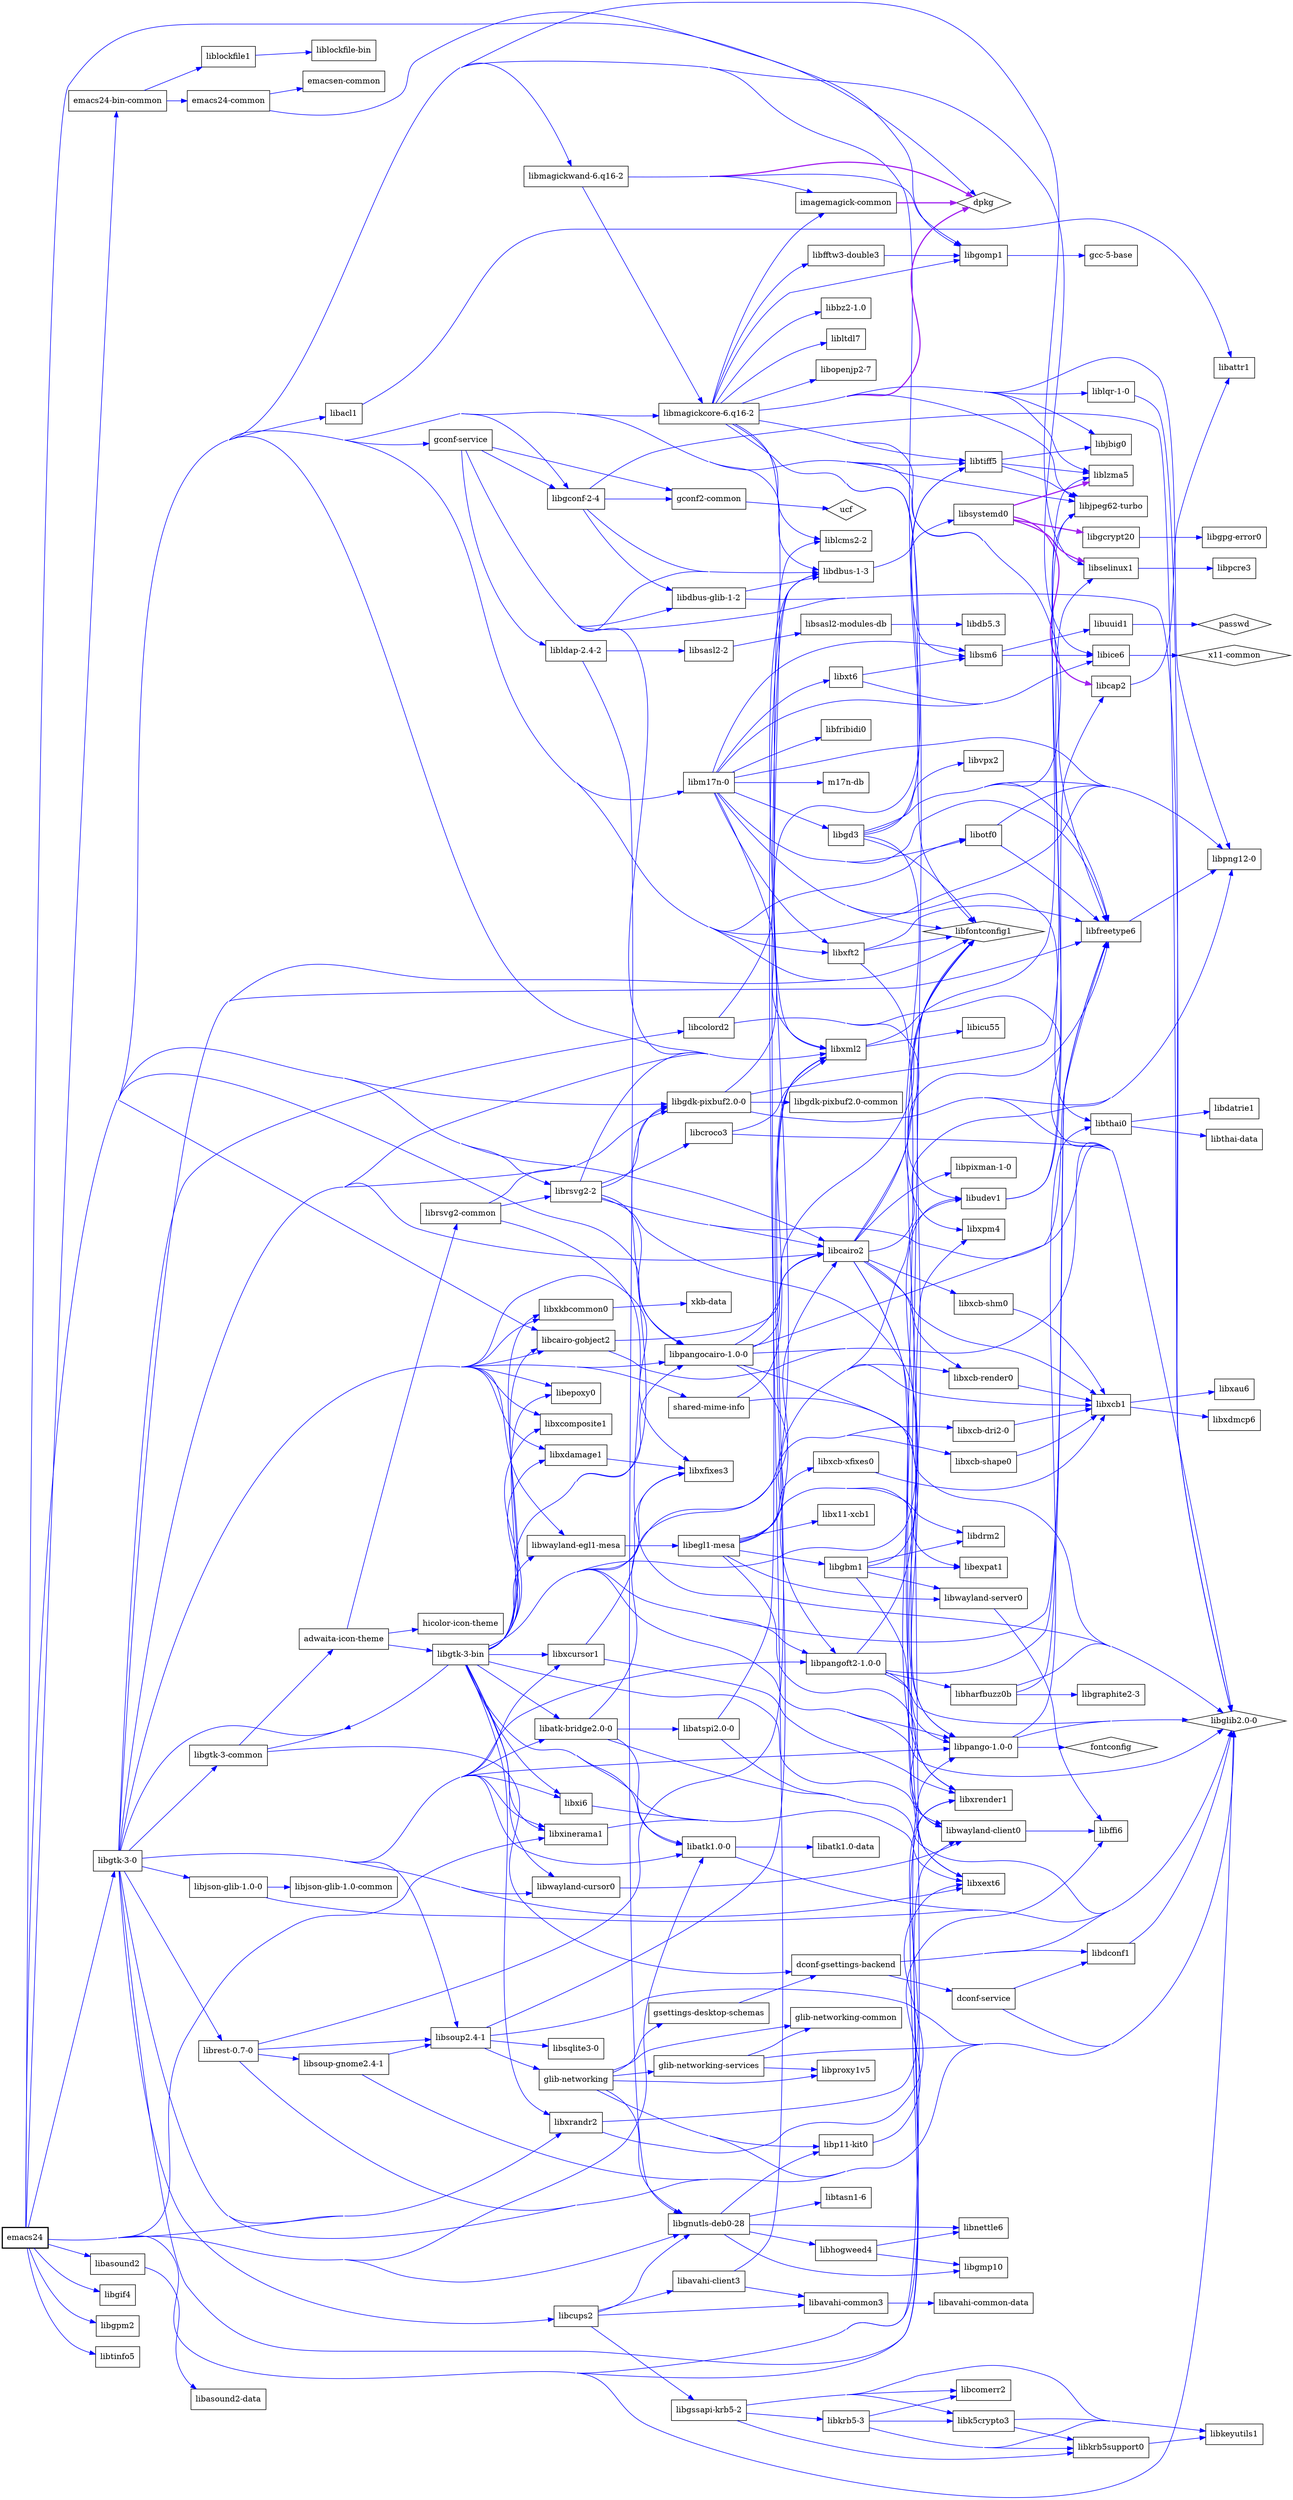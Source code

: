 digraph "emacs24" {
	rankdir=LR;
	concentrate=true;
	node [shape=box];
	"emacs24" -> "emacs24-bin-common" [color=blue];
	"emacs24-bin-common" -> "emacs24-common" [color=blue];
	"emacs24-common" -> "emacsen-common" [color=blue];
	"emacs24-common" -> "dpkg" [color=blue];
	"emacs24-bin-common" -> "liblockfile1" [color=blue];
	"liblockfile1" -> "liblockfile-bin" [color=blue];
	"emacs24" -> "gconf-service" [color=blue];
	"gconf-service" -> "libdbus-1-3" [color=blue];
	"libdbus-1-3" -> "libsystemd0" [color=blue];
	"libsystemd0" -> "libcap2" [color=purple,style=bold];
	"libcap2" -> "libattr1" [color=blue];
	"libsystemd0" -> "libgcrypt20" [color=purple,style=bold];
	"libgcrypt20" -> "libgpg-error0" [color=blue];
	"libsystemd0" -> "liblzma5" [color=purple,style=bold];
	"libsystemd0" -> "libselinux1" [color=purple,style=bold];
	"libselinux1" -> "libpcre3" [color=blue];
	"gconf-service" -> "libdbus-glib-1-2" [color=blue];
	"libdbus-glib-1-2" -> "libdbus-1-3" [color=blue];
	"libdbus-glib-1-2" -> "libglib2.0-0" [color=blue];
	"gconf-service" -> "libgconf-2-4" [color=blue];
	"libgconf-2-4" -> "libdbus-1-3" [color=blue];
	"libgconf-2-4" -> "libdbus-glib-1-2" [color=blue];
	"libgconf-2-4" -> "libglib2.0-0" [color=blue];
	"libgconf-2-4" -> "gconf2-common" [color=blue];
	"gconf2-common" -> "ucf" [color=blue];
	"gconf-service" -> "libglib2.0-0" [color=blue];
	"gconf-service" -> "libldap-2.4-2" [color=blue];
	"libldap-2.4-2" -> "libgnutls-deb0-28" [color=blue];
	"libgnutls-deb0-28" -> "libgmp10" [color=blue];
	"libgnutls-deb0-28" -> "libhogweed4" [color=blue];
	"libhogweed4" -> "libgmp10" [color=blue];
	"libhogweed4" -> "libnettle6" [color=blue];
	"libgnutls-deb0-28" -> "libnettle6" [color=blue];
	"libgnutls-deb0-28" -> "libp11-kit0" [color=blue];
	"libp11-kit0" -> "libffi6" [color=blue];
	"libgnutls-deb0-28" -> "libtasn1-6" [color=blue];
	"libldap-2.4-2" -> "libsasl2-2" [color=blue];
	"libsasl2-2" -> "libsasl2-modules-db" [color=blue];
	"libsasl2-modules-db" -> "libdb5.3" [color=blue];
	"gconf-service" -> "libxml2" [color=blue];
	"libxml2" -> "libicu55" [color=blue];
	"libxml2" -> "liblzma5" [color=blue];
	"gconf-service" -> "gconf2-common" [color=blue];
	"emacs24" -> "libacl1" [color=blue];
	"libacl1" -> "libattr1" [color=blue];
	"emacs24" -> "libasound2" [color=blue];
	"libasound2" -> "libasound2-data" [color=blue];
	"emacs24" -> "libatk1.0-0" [color=blue];
	"libatk1.0-0" -> "libglib2.0-0" [color=blue];
	"libatk1.0-0" -> "libatk1.0-data" [color=blue];
	"emacs24" -> "libcairo-gobject2" [color=blue];
	"libcairo-gobject2" -> "libcairo2" [color=blue];
	"libcairo2" -> "libfontconfig1" [color=blue];
	"libcairo2" -> "libfreetype6" [color=blue];
	"libfreetype6" -> "libpng12-0" [color=blue];
	"libcairo2" -> "libpixman-1-0" [color=blue];
	"libcairo2" -> "libpng12-0" [color=blue];
	"libcairo2" -> "libxcb-render0" [color=blue];
	"libxcb-render0" -> "libxcb1" [color=blue];
	"libxcb1" -> "libxau6" [color=blue];
	"libxcb1" -> "libxdmcp6" [color=blue];
	"libcairo2" -> "libxcb-shm0" [color=blue];
	"libxcb-shm0" -> "libxcb1" [color=blue];
	"libcairo2" -> "libxcb1" [color=blue];
	"libcairo2" -> "libxext6" [color=blue];
	"libcairo2" -> "libxrender1" [color=blue];
	"libcairo-gobject2" -> "libglib2.0-0" [color=blue];
	"emacs24" -> "libcairo2" [color=blue];
	"emacs24" -> "libdbus-1-3" [color=blue];
	"emacs24" -> "libfontconfig1" [color=blue];
	"emacs24" -> "libfreetype6" [color=blue];
	"emacs24" -> "libgconf-2-4" [color=blue];
	"emacs24" -> "libgdk-pixbuf2.0-0" [color=blue];
	"libgdk-pixbuf2.0-0" -> "libglib2.0-0" [color=blue];
	"libgdk-pixbuf2.0-0" -> "libjpeg62-turbo" [color=blue];
	"libgdk-pixbuf2.0-0" -> "libpng12-0" [color=blue];
	"libgdk-pixbuf2.0-0" -> "libtiff5" [color=blue];
	"libtiff5" -> "libjbig0" [color=blue];
	"libtiff5" -> "libjpeg62-turbo" [color=blue];
	"libtiff5" -> "liblzma5" [color=blue];
	"libgdk-pixbuf2.0-0" -> "libgdk-pixbuf2.0-common" [color=blue];
	"emacs24" -> "libgif4" [color=blue];
	"emacs24" -> "libglib2.0-0" [color=blue];
	"emacs24" -> "libgnutls-deb0-28" [color=blue];
	"emacs24" -> "libgomp1" [color=blue];
	"libgomp1" -> "gcc-5-base" [color=blue];
	"emacs24" -> "libgpm2" [color=blue];
	"emacs24" -> "libgtk-3-0" [color=blue];
	"libgtk-3-0" -> "libgtk-3-common" [color=blue];
	"libgtk-3-common" -> "dconf-gsettings-backend" [color=blue];
	"dconf-gsettings-backend" -> "libglib2.0-0" [color=blue];
	"dconf-gsettings-backend" -> "dconf-service" [color=blue];
	"dconf-service" -> "libglib2.0-0" [color=blue];
	"dconf-service" -> "libdconf1" [color=blue];
	"libdconf1" -> "libglib2.0-0" [color=blue];
	"dconf-gsettings-backend" -> "dconf-service" [color=blue];
	"dconf-gsettings-backend" -> "libdconf1" [color=blue];
	"libgtk-3-common" -> "adwaita-icon-theme" [color=blue];
	"adwaita-icon-theme" -> "hicolor-icon-theme" [color=blue];
	"adwaita-icon-theme" -> "libgtk-3-bin" [color=blue];
	"libgtk-3-bin" -> "libatk-bridge2.0-0" [color=blue];
	"libatk-bridge2.0-0" -> "libatk1.0-0" [color=blue];
	"libatk-bridge2.0-0" -> "libatspi2.0-0" [color=blue];
	"libatspi2.0-0" -> "libdbus-1-3" [color=blue];
	"libatspi2.0-0" -> "libglib2.0-0" [color=blue];
	"libatk-bridge2.0-0" -> "libdbus-1-3" [color=blue];
	"libatk-bridge2.0-0" -> "libglib2.0-0" [color=blue];
	"libgtk-3-bin" -> "libatk1.0-0" [color=blue];
	"libgtk-3-bin" -> "libcairo-gobject2" [color=blue];
	"libgtk-3-bin" -> "libcairo2" [color=blue];
	"libgtk-3-bin" -> "libepoxy0" [color=blue];
	"libgtk-3-bin" -> "libfontconfig1" [color=blue];
	"libgtk-3-bin" -> "libfreetype6" [color=blue];
	"libgtk-3-bin" -> "libgdk-pixbuf2.0-0" [color=blue];
	"libgtk-3-bin" -> "libglib2.0-0" [color=blue];
	"libgtk-3-bin" -> "libgtk-3-0" [color=blue];
	"libgtk-3-bin" -> "libpango-1.0-0" [color=blue];
	"libpango-1.0-0" -> "fontconfig" [color=blue];
	"libpango-1.0-0" -> "libglib2.0-0" [color=blue];
	"libpango-1.0-0" -> "libthai0" [color=blue];
	"libthai0" -> "libthai-data" [color=blue];
	"libthai0" -> "libdatrie1" [color=blue];
	"libgtk-3-bin" -> "libpangocairo-1.0-0" [color=blue];
	"libpangocairo-1.0-0" -> "libcairo2" [color=blue];
	"libpangocairo-1.0-0" -> "libfontconfig1" [color=blue];
	"libpangocairo-1.0-0" -> "libfreetype6" [color=blue];
	"libpangocairo-1.0-0" -> "libglib2.0-0" [color=blue];
	"libpangocairo-1.0-0" -> "libpango-1.0-0" [color=blue];
	"libpangocairo-1.0-0" -> "libpangoft2-1.0-0" [color=blue];
	"libpangoft2-1.0-0" -> "libfontconfig1" [color=blue];
	"libpangoft2-1.0-0" -> "libfreetype6" [color=blue];
	"libpangoft2-1.0-0" -> "libglib2.0-0" [color=blue];
	"libpangoft2-1.0-0" -> "libharfbuzz0b" [color=blue];
	"libharfbuzz0b" -> "libfreetype6" [color=blue];
	"libharfbuzz0b" -> "libglib2.0-0" [color=blue];
	"libharfbuzz0b" -> "libgraphite2-3" [color=blue];
	"libpangoft2-1.0-0" -> "libpango-1.0-0" [color=blue];
	"libgtk-3-bin" -> "libpangoft2-1.0-0" [color=blue];
	"libgtk-3-bin" -> "libwayland-client0" [color=blue];
	"libwayland-client0" -> "libffi6" [color=blue];
	"libgtk-3-bin" -> "libwayland-cursor0" [color=blue];
	"libwayland-cursor0" -> "libwayland-client0" [color=blue];
	"libgtk-3-bin" -> "libwayland-egl1-mesa" [color=blue];
	"libwayland-egl1-mesa" -> "libegl1-mesa" [color=blue];
	"libegl1-mesa" -> "libdrm2" [color=blue];
	"libegl1-mesa" -> "libexpat1" [color=blue];
	"libegl1-mesa" -> "libgbm1" [color=blue];
	"libgbm1" -> "libdrm2" [color=blue];
	"libgbm1" -> "libexpat1" [color=blue];
	"libgbm1" -> "libwayland-client0" [color=blue];
	"libgbm1" -> "libwayland-server0" [color=blue];
	"libwayland-server0" -> "libffi6" [color=blue];
	"libgbm1" -> "libudev1" [color=blue];
	"libudev1" -> "libcap2" [color=blue];
	"libudev1" -> "libselinux1" [color=blue];
	"libegl1-mesa" -> "libwayland-client0" [color=blue];
	"libegl1-mesa" -> "libwayland-server0" [color=blue];
	"libegl1-mesa" -> "libx11-xcb1" [color=blue];
	"libegl1-mesa" -> "libxcb-dri2-0" [color=blue];
	"libxcb-dri2-0" -> "libxcb1" [color=blue];
	"libegl1-mesa" -> "libxcb-render0" [color=blue];
	"libegl1-mesa" -> "libxcb-shape0" [color=blue];
	"libxcb-shape0" -> "libxcb1" [color=blue];
	"libegl1-mesa" -> "libxcb-xfixes0" [color=blue];
	"libxcb-xfixes0" -> "libxcb1" [color=blue];
	"libegl1-mesa" -> "libxcb1" [color=blue];
	"libegl1-mesa" -> "libudev1" [color=blue];
	"libgtk-3-bin" -> "libxcomposite1" [color=blue];
	"libgtk-3-bin" -> "libxcursor1" [color=blue];
	"libxcursor1" -> "libxfixes3" [color=blue];
	"libxcursor1" -> "libxrender1" [color=blue];
	"libgtk-3-bin" -> "libxdamage1" [color=blue];
	"libxdamage1" -> "libxfixes3" [color=blue];
	"libgtk-3-bin" -> "libxext6" [color=blue];
	"libgtk-3-bin" -> "libxfixes3" [color=blue];
	"libgtk-3-bin" -> "libxi6" [color=blue];
	"libxi6" -> "libxext6" [color=blue];
	"libgtk-3-bin" -> "libxinerama1" [color=blue];
	"libxinerama1" -> "libxext6" [color=blue];
	"libgtk-3-bin" -> "libxkbcommon0" [color=blue];
	"libxkbcommon0" -> "xkb-data" [color=blue];
	"libgtk-3-bin" -> "libxrandr2" [color=blue];
	"libxrandr2" -> "libxext6" [color=blue];
	"libxrandr2" -> "libxrender1" [color=blue];
	"libgtk-3-bin" -> "libgtk-3-common" [color=blue];
	"adwaita-icon-theme" -> "librsvg2-common" [color=blue];
	"librsvg2-common" -> "libgdk-pixbuf2.0-0" [color=blue];
	"librsvg2-common" -> "libglib2.0-0" [color=blue];
	"librsvg2-common" -> "librsvg2-2" [color=blue];
	"librsvg2-2" -> "libcairo2" [color=blue];
	"librsvg2-2" -> "libcroco3" [color=blue];
	"libcroco3" -> "libglib2.0-0" [color=blue];
	"libcroco3" -> "libxml2" [color=blue];
	"librsvg2-2" -> "libgdk-pixbuf2.0-0" [color=blue];
	"librsvg2-2" -> "libglib2.0-0" [color=blue];
	"librsvg2-2" -> "libpango-1.0-0" [color=blue];
	"librsvg2-2" -> "libpangocairo-1.0-0" [color=blue];
	"librsvg2-2" -> "libxml2" [color=blue];
	"libgtk-3-0" -> "libatk-bridge2.0-0" [color=blue];
	"libgtk-3-0" -> "libatk1.0-0" [color=blue];
	"libgtk-3-0" -> "libcairo-gobject2" [color=blue];
	"libgtk-3-0" -> "libcairo2" [color=blue];
	"libgtk-3-0" -> "libcolord2" [color=blue];
	"libcolord2" -> "libglib2.0-0" [color=blue];
	"libcolord2" -> "liblcms2-2" [color=blue];
	"libcolord2" -> "libudev1" [color=blue];
	"libgtk-3-0" -> "libcups2" [color=blue];
	"libcups2" -> "libavahi-client3" [color=blue];
	"libavahi-client3" -> "libavahi-common3" [color=blue];
	"libavahi-common3" -> "libavahi-common-data" [color=blue];
	"libavahi-client3" -> "libdbus-1-3" [color=blue];
	"libcups2" -> "libavahi-common3" [color=blue];
	"libcups2" -> "libgnutls-deb0-28" [color=blue];
	"libcups2" -> "libgssapi-krb5-2" [color=blue];
	"libgssapi-krb5-2" -> "libcomerr2" [color=blue];
	"libgssapi-krb5-2" -> "libk5crypto3" [color=blue];
	"libk5crypto3" -> "libkeyutils1" [color=blue];
	"libk5crypto3" -> "libkrb5support0" [color=blue];
	"libkrb5support0" -> "libkeyutils1" [color=blue];
	"libgssapi-krb5-2" -> "libkeyutils1" [color=blue];
	"libgssapi-krb5-2" -> "libkrb5-3" [color=blue];
	"libkrb5-3" -> "libcomerr2" [color=blue];
	"libkrb5-3" -> "libk5crypto3" [color=blue];
	"libkrb5-3" -> "libkeyutils1" [color=blue];
	"libkrb5-3" -> "libkrb5support0" [color=blue];
	"libgssapi-krb5-2" -> "libkrb5support0" [color=blue];
	"libgtk-3-0" -> "libepoxy0" [color=blue];
	"libgtk-3-0" -> "libfontconfig1" [color=blue];
	"libgtk-3-0" -> "libfreetype6" [color=blue];
	"libgtk-3-0" -> "libgdk-pixbuf2.0-0" [color=blue];
	"libgtk-3-0" -> "libglib2.0-0" [color=blue];
	"libgtk-3-0" -> "libjson-glib-1.0-0" [color=blue];
	"libjson-glib-1.0-0" -> "libglib2.0-0" [color=blue];
	"libjson-glib-1.0-0" -> "libjson-glib-1.0-common" [color=blue];
	"libgtk-3-0" -> "libpango-1.0-0" [color=blue];
	"libgtk-3-0" -> "libpangocairo-1.0-0" [color=blue];
	"libgtk-3-0" -> "libpangoft2-1.0-0" [color=blue];
	"libgtk-3-0" -> "librest-0.7-0" [color=blue];
	"librest-0.7-0" -> "libglib2.0-0" [color=blue];
	"librest-0.7-0" -> "libsoup-gnome2.4-1" [color=blue];
	"libsoup-gnome2.4-1" -> "libglib2.0-0" [color=blue];
	"libsoup-gnome2.4-1" -> "libsoup2.4-1" [color=blue];
	"libsoup2.4-1" -> "libglib2.0-0" [color=blue];
	"libsoup2.4-1" -> "libsqlite3-0" [color=blue];
	"libsoup2.4-1" -> "libxml2" [color=blue];
	"libsoup2.4-1" -> "glib-networking" [color=blue];
	"glib-networking" -> "libglib2.0-0" [color=blue];
	"glib-networking" -> "libgnutls-deb0-28" [color=blue];
	"glib-networking" -> "libp11-kit0" [color=blue];
	"glib-networking" -> "libproxy1v5" [color=blue];
	"glib-networking" -> "glib-networking-services" [color=blue];
	"glib-networking-services" -> "libglib2.0-0" [color=blue];
	"glib-networking-services" -> "libproxy1v5" [color=blue];
	"glib-networking-services" -> "glib-networking-common" [color=blue];
	"glib-networking" -> "glib-networking-services" [color=blue];
	"glib-networking" -> "glib-networking-common" [color=blue];
	"glib-networking" -> "gsettings-desktop-schemas" [color=blue];
	"gsettings-desktop-schemas" -> "dconf-gsettings-backend" [color=blue];
	"librest-0.7-0" -> "libsoup2.4-1" [color=blue];
	"librest-0.7-0" -> "libxml2" [color=blue];
	"libgtk-3-0" -> "libsoup2.4-1" [color=blue];
	"libgtk-3-0" -> "libwayland-client0" [color=blue];
	"libgtk-3-0" -> "libwayland-cursor0" [color=blue];
	"libgtk-3-0" -> "libwayland-egl1-mesa" [color=blue];
	"libgtk-3-0" -> "libxcomposite1" [color=blue];
	"libgtk-3-0" -> "libxcursor1" [color=blue];
	"libgtk-3-0" -> "libxdamage1" [color=blue];
	"libgtk-3-0" -> "libxext6" [color=blue];
	"libgtk-3-0" -> "libxfixes3" [color=blue];
	"libgtk-3-0" -> "libxi6" [color=blue];
	"libgtk-3-0" -> "libxinerama1" [color=blue];
	"libgtk-3-0" -> "libxkbcommon0" [color=blue];
	"libgtk-3-0" -> "libxml2" [color=blue];
	"libgtk-3-0" -> "libxrandr2" [color=blue];
	"libgtk-3-0" -> "shared-mime-info" [color=blue];
	"shared-mime-info" -> "libglib2.0-0" [color=blue];
	"shared-mime-info" -> "libxml2" [color=blue];
	"emacs24" -> "libice6" [color=blue];
	"libice6" -> "x11-common" [color=blue];
	"emacs24" -> "libjpeg62-turbo" [color=blue];
	"emacs24" -> "libm17n-0" [color=blue];
	"libm17n-0" -> "libfontconfig1" [color=blue];
	"libm17n-0" -> "libfreetype6" [color=blue];
	"libm17n-0" -> "libfribidi0" [color=blue];
	"libm17n-0" -> "libgd3" [color=blue];
	"libgd3" -> "libfontconfig1" [color=blue];
	"libgd3" -> "libfreetype6" [color=blue];
	"libgd3" -> "libjpeg62-turbo" [color=blue];
	"libgd3" -> "libpng12-0" [color=blue];
	"libgd3" -> "libtiff5" [color=blue];
	"libgd3" -> "libvpx2" [color=blue];
	"libgd3" -> "libxpm4" [color=blue];
	"libm17n-0" -> "libice6" [color=blue];
	"libm17n-0" -> "libotf0" [color=blue];
	"libotf0" -> "libfreetype6" [color=blue];
	"libotf0" -> "libpng12-0" [color=blue];
	"libm17n-0" -> "libpng12-0" [color=blue];
	"libm17n-0" -> "libsm6" [color=blue];
	"libsm6" -> "libice6" [color=blue];
	"libsm6" -> "libuuid1" [color=blue];
	"libuuid1" -> "passwd" [color=blue];
	"libm17n-0" -> "libthai0" [color=blue];
	"libm17n-0" -> "libxft2" [color=blue];
	"libxft2" -> "libfontconfig1" [color=blue];
	"libxft2" -> "libfreetype6" [color=blue];
	"libxft2" -> "libxrender1" [color=blue];
	"libm17n-0" -> "libxml2" [color=blue];
	"libm17n-0" -> "libxt6" [color=blue];
	"libxt6" -> "libice6" [color=blue];
	"libxt6" -> "libsm6" [color=blue];
	"libm17n-0" -> "m17n-db" [color=blue];
	"emacs24" -> "libmagickcore-6.q16-2" [color=blue];
	"libmagickcore-6.q16-2" -> "libbz2-1.0" [color=blue];
	"libmagickcore-6.q16-2" -> "libfftw3-double3" [color=blue];
	"libfftw3-double3" -> "libgomp1" [color=blue];
	"libmagickcore-6.q16-2" -> "libfontconfig1" [color=blue];
	"libmagickcore-6.q16-2" -> "libfreetype6" [color=blue];
	"libmagickcore-6.q16-2" -> "libgomp1" [color=blue];
	"libmagickcore-6.q16-2" -> "libjbig0" [color=blue];
	"libmagickcore-6.q16-2" -> "libjpeg62-turbo" [color=blue];
	"libmagickcore-6.q16-2" -> "liblcms2-2" [color=blue];
	"libmagickcore-6.q16-2" -> "liblqr-1-0" [color=blue];
	"liblqr-1-0" -> "libglib2.0-0" [color=blue];
	"libmagickcore-6.q16-2" -> "libltdl7" [color=blue];
	"libmagickcore-6.q16-2" -> "liblzma5" [color=blue];
	"libmagickcore-6.q16-2" -> "libopenjp2-7" [color=blue];
	"libmagickcore-6.q16-2" -> "libpng12-0" [color=blue];
	"libmagickcore-6.q16-2" -> "libtiff5" [color=blue];
	"libmagickcore-6.q16-2" -> "libxext6" [color=blue];
	"libmagickcore-6.q16-2" -> "libxml2" [color=blue];
	"libmagickcore-6.q16-2" -> "imagemagick-common" [color=blue];
	"imagemagick-common" -> "dpkg" [color=purple,style=bold];
	"libmagickcore-6.q16-2" -> "dpkg" [color=purple,style=bold];
	"emacs24" -> "libmagickwand-6.q16-2" [color=blue];
	"libmagickwand-6.q16-2" -> "libgomp1" [color=blue];
	"libmagickwand-6.q16-2" -> "libmagickcore-6.q16-2" [color=blue];
	"libmagickwand-6.q16-2" -> "imagemagick-common" [color=blue];
	"libmagickwand-6.q16-2" -> "dpkg" [color=purple,style=bold];
	"emacs24" -> "libotf0" [color=blue];
	"emacs24" -> "libpango-1.0-0" [color=blue];
	"emacs24" -> "libpangocairo-1.0-0" [color=blue];
	"emacs24" -> "libpng12-0" [color=blue];
	"emacs24" -> "librsvg2-2" [color=blue];
	"emacs24" -> "libselinux1" [color=blue];
	"emacs24" -> "libsm6" [color=blue];
	"emacs24" -> "libtiff5" [color=blue];
	"emacs24" -> "libtinfo5" [color=blue];
	"emacs24" -> "libxft2" [color=blue];
	"emacs24" -> "libxinerama1" [color=blue];
	"emacs24" -> "libxml2" [color=blue];
	"emacs24" -> "libxpm4" [color=blue];
	"emacs24" -> "libxrandr2" [color=blue];
	"emacs24" -> "libxrender1" [color=blue];
	"emacs24" [style="setlinewidth(2)"]
	"dpkg" [shape=diamond];
	"fontconfig" [shape=diamond];
	"libfontconfig1" [shape=diamond];
	"libglib2.0-0" [shape=diamond];
	"passwd" [shape=diamond];
	"ucf" [shape=diamond];
	"x11-common" [shape=diamond];
}
// Excluded dependencies:
// libc6 libgcc1 libstdc++6 libx11-6 multiarch-support zlib1g
// total size of all shown packages: 277464064
// download size of all shown packages: 75598768
